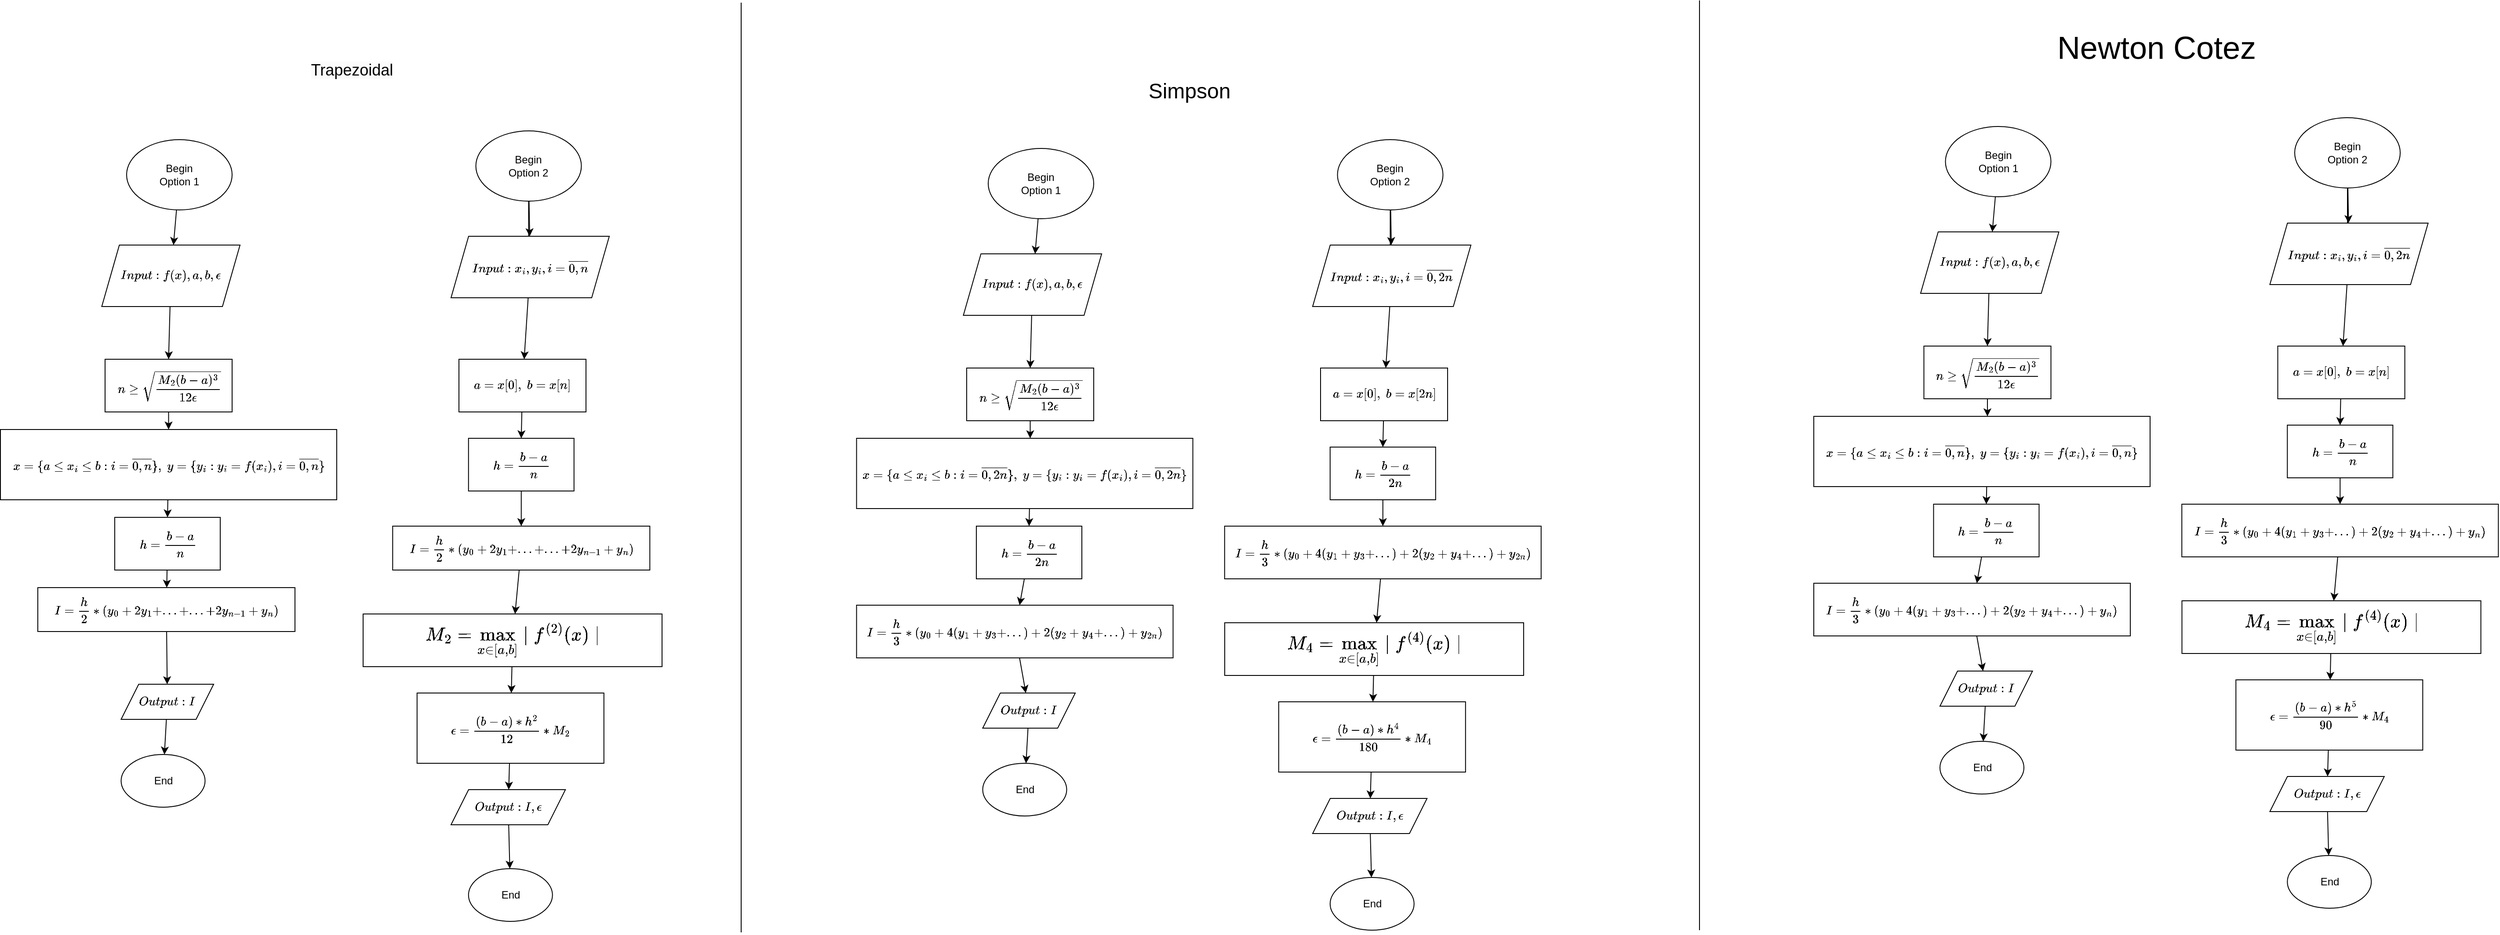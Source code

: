 <mxfile>
    <diagram id="3gUVh87vU8t4UT3Mn-3q" name="Page-1">
        <mxGraphModel dx="1491" dy="757" grid="1" gridSize="10" guides="1" tooltips="1" connect="1" arrows="1" fold="1" page="1" pageScale="1" pageWidth="850" pageHeight="1100" math="1" shadow="0">
            <root>
                <mxCell id="0"/>
                <mxCell id="1" parent="0"/>
                <mxCell id="3" value="" style="edgeStyle=none;html=1;fontSize=12;" edge="1" parent="1" source="4" target="6">
                    <mxGeometry relative="1" as="geometry"/>
                </mxCell>
                <mxCell id="4" value="Begin&lt;br&gt;Option 1" style="ellipse;whiteSpace=wrap;html=1;fontSize=12;" vertex="1" parent="1">
                    <mxGeometry x="101" y="160" width="120" height="80" as="geometry"/>
                </mxCell>
                <mxCell id="5" value="" style="edgeStyle=none;html=1;fontSize=12;entryX=0.5;entryY=0;entryDx=0;entryDy=0;" edge="1" parent="1" source="6" target="28">
                    <mxGeometry relative="1" as="geometry">
                        <mxPoint x="230" y="380" as="targetPoint"/>
                    </mxGeometry>
                </mxCell>
                <mxCell id="6" value="$$Input: f(x), a, b, \epsilon&lt;br&gt;$$" style="shape=parallelogram;perimeter=parallelogramPerimeter;whiteSpace=wrap;html=1;fixedSize=1;" vertex="1" parent="1">
                    <mxGeometry x="72.75" y="280" width="157.25" height="70" as="geometry"/>
                </mxCell>
                <mxCell id="33" style="edgeStyle=none;html=1;" edge="1" parent="1" source="24" target="26">
                    <mxGeometry relative="1" as="geometry"/>
                </mxCell>
                <mxCell id="24" value="$$h=\frac{b-a}{n}$$" style="whiteSpace=wrap;html=1;" vertex="1" parent="1">
                    <mxGeometry x="87.5" y="590" width="120" height="60" as="geometry"/>
                </mxCell>
                <mxCell id="38" value="" style="edgeStyle=none;html=1;" edge="1" parent="1" source="26" target="37">
                    <mxGeometry relative="1" as="geometry"/>
                </mxCell>
                <mxCell id="26" value="$$I = \frac{h}{2} * (y_0 + 2y_1 + ... + ... + 2y_{n-1} + y_n)$$" style="whiteSpace=wrap;html=1;" vertex="1" parent="1">
                    <mxGeometry y="670" width="292.5" height="50" as="geometry"/>
                </mxCell>
                <mxCell id="30" value="" style="edgeStyle=none;html=1;" edge="1" parent="1" source="28" target="29">
                    <mxGeometry relative="1" as="geometry"/>
                </mxCell>
                <mxCell id="28" value="$$n&amp;nbsp;\geq \sqrt{\frac{M_2(b-a)^3}{12\epsilon}}$$" style="rounded=0;whiteSpace=wrap;html=1;" vertex="1" parent="1">
                    <mxGeometry x="76.5" y="410" width="144.5" height="60" as="geometry"/>
                </mxCell>
                <mxCell id="32" style="edgeStyle=none;html=1;entryX=0.5;entryY=0;entryDx=0;entryDy=0;" edge="1" parent="1" source="29" target="24">
                    <mxGeometry relative="1" as="geometry"/>
                </mxCell>
                <mxCell id="29" value="&lt;span style=&quot;color: rgb(0, 0, 0); font-family: Helvetica; font-size: 12px; font-style: normal; font-variant-ligatures: normal; font-variant-caps: normal; font-weight: 400; letter-spacing: normal; orphans: 2; text-align: center; text-indent: 0px; text-transform: none; widows: 2; word-spacing: 0px; -webkit-text-stroke-width: 0px; background-color: rgb(251, 251, 251); text-decoration-thickness: initial; text-decoration-style: initial; text-decoration-color: initial; float: none; display: inline !important;&quot;&gt;$$x = \{a \leq x_i \leq b : i = \overline{0, n} \} , \;&lt;br&gt;&amp;nbsp;y = \{y_i : y_i = f(x_i), i = \overline{0, n}\} $$&lt;/span&gt;" style="rounded=0;whiteSpace=wrap;html=1;" vertex="1" parent="1">
                    <mxGeometry x="-42.5" y="490" width="382.5" height="80" as="geometry"/>
                </mxCell>
                <mxCell id="40" value="" style="edgeStyle=none;html=1;" edge="1" parent="1" source="37" target="39">
                    <mxGeometry relative="1" as="geometry"/>
                </mxCell>
                <mxCell id="37" value="$$Output: I$$" style="shape=parallelogram;perimeter=parallelogramPerimeter;whiteSpace=wrap;html=1;fixedSize=1;" vertex="1" parent="1">
                    <mxGeometry x="94.75" y="780" width="105.25" height="40" as="geometry"/>
                </mxCell>
                <mxCell id="39" value="End" style="ellipse;whiteSpace=wrap;html=1;" vertex="1" parent="1">
                    <mxGeometry x="94.75" y="860" width="95.5" height="60" as="geometry"/>
                </mxCell>
                <mxCell id="41" value="&lt;font style=&quot;font-size: 18px;&quot;&gt;&lt;br&gt;&lt;span style=&quot;color: rgb(0, 0, 0); font-family: Helvetica; font-style: normal; font-variant-ligatures: normal; font-variant-caps: normal; font-weight: 400; letter-spacing: normal; orphans: 2; text-align: center; text-indent: 0px; text-transform: none; widows: 2; word-spacing: 0px; -webkit-text-stroke-width: 0px; background-color: rgb(251, 251, 251); text-decoration-thickness: initial; text-decoration-style: initial; text-decoration-color: initial; float: none; display: inline !important;&quot;&gt;Trapezoidal&lt;/span&gt;&lt;br&gt;&lt;/font&gt;" style="text;html=1;strokeColor=none;fillColor=none;align=center;verticalAlign=middle;whiteSpace=wrap;rounded=0;" vertex="1" parent="1">
                    <mxGeometry x="290" y="30" width="135.25" height="80" as="geometry"/>
                </mxCell>
                <mxCell id="42" value="" style="edgeStyle=none;html=1;fontSize=12;" edge="1" parent="1" source="43" target="45">
                    <mxGeometry relative="1" as="geometry"/>
                </mxCell>
                <mxCell id="68" value="" style="edgeStyle=none;html=1;fontSize=18;" edge="1" parent="1" source="43">
                    <mxGeometry relative="1" as="geometry">
                        <mxPoint x="558.25" y="310" as="targetPoint"/>
                    </mxGeometry>
                </mxCell>
                <mxCell id="43" value="Begin&lt;br&gt;Option 2" style="ellipse;whiteSpace=wrap;html=1;fontSize=12;" vertex="1" parent="1">
                    <mxGeometry x="498.25" y="150" width="120" height="80" as="geometry"/>
                </mxCell>
                <mxCell id="69" value="" style="edgeStyle=none;html=1;fontSize=18;" edge="1" parent="1" source="45" target="61">
                    <mxGeometry relative="1" as="geometry"/>
                </mxCell>
                <mxCell id="45" value="$$Input: x_i,y_i,i=\overline{0,n}&lt;br&gt;$$" style="shape=parallelogram;perimeter=parallelogramPerimeter;whiteSpace=wrap;html=1;fixedSize=1;" vertex="1" parent="1">
                    <mxGeometry x="470" y="270" width="180" height="70" as="geometry"/>
                </mxCell>
                <mxCell id="56" style="edgeStyle=none;html=1;" edge="1" parent="1" source="57" target="59">
                    <mxGeometry relative="1" as="geometry"/>
                </mxCell>
                <mxCell id="57" value="$$h=\frac{b-a}{n}$$" style="whiteSpace=wrap;html=1;" vertex="1" parent="1">
                    <mxGeometry x="489.88" y="500" width="120" height="60" as="geometry"/>
                </mxCell>
                <mxCell id="75" value="" style="edgeStyle=none;html=1;fontSize=18;" edge="1" parent="1" source="59" target="70">
                    <mxGeometry relative="1" as="geometry"/>
                </mxCell>
                <mxCell id="59" value="$$I = \frac{h}{2} * (y_0 + 2y_1 + ... + ... + 2y_{n-1} + y_n)$$" style="whiteSpace=wrap;html=1;" vertex="1" parent="1">
                    <mxGeometry x="403.63" y="600" width="292.5" height="50" as="geometry"/>
                </mxCell>
                <mxCell id="60" value="" style="edgeStyle=none;html=1;entryX=0.5;entryY=0;entryDx=0;entryDy=0;" edge="1" parent="1" source="61" target="57">
                    <mxGeometry relative="1" as="geometry">
                        <mxPoint x="551.25" y="490" as="targetPoint"/>
                    </mxGeometry>
                </mxCell>
                <mxCell id="61" value="$$a = x[0], \; b = x[n]$$" style="rounded=0;whiteSpace=wrap;html=1;" vertex="1" parent="1">
                    <mxGeometry x="479" y="410" width="144.5" height="60" as="geometry"/>
                </mxCell>
                <mxCell id="64" value="" style="edgeStyle=none;html=1;" edge="1" parent="1" source="65" target="66">
                    <mxGeometry relative="1" as="geometry"/>
                </mxCell>
                <mxCell id="65" value="$$Output: I, \epsilon$$" style="shape=parallelogram;perimeter=parallelogramPerimeter;whiteSpace=wrap;html=1;fixedSize=1;" vertex="1" parent="1">
                    <mxGeometry x="470" y="900" width="130.12" height="40" as="geometry"/>
                </mxCell>
                <mxCell id="66" value="End" style="ellipse;whiteSpace=wrap;html=1;" vertex="1" parent="1">
                    <mxGeometry x="489.88" y="990" width="95.5" height="60" as="geometry"/>
                </mxCell>
                <mxCell id="76" value="" style="edgeStyle=none;html=1;fontSize=18;" edge="1" parent="1" source="70" target="74">
                    <mxGeometry relative="1" as="geometry"/>
                </mxCell>
                <mxCell id="70" value="$$M_2 = \max_{x \in [a, b]} \mid f^{(2)}(x) \mid$$" style="rounded=0;whiteSpace=wrap;html=1;fontSize=18;" vertex="1" parent="1">
                    <mxGeometry x="370" y="700" width="340" height="60" as="geometry"/>
                </mxCell>
                <mxCell id="77" value="" style="edgeStyle=none;html=1;fontSize=18;" edge="1" parent="1" source="74" target="65">
                    <mxGeometry relative="1" as="geometry"/>
                </mxCell>
                <mxCell id="74" value="&lt;span style=&quot;font-size: 12px;&quot;&gt;$$\epsilon =&amp;nbsp; \frac{(b-a)*h^2}{12}*M_2$$&lt;/span&gt;" style="rounded=0;whiteSpace=wrap;html=1;fontSize=18;" vertex="1" parent="1">
                    <mxGeometry x="431.38" y="790" width="212.51" height="80" as="geometry"/>
                </mxCell>
                <mxCell id="82" value="" style="edgeStyle=none;html=1;fontSize=12;" edge="1" parent="1" source="83" target="85">
                    <mxGeometry relative="1" as="geometry"/>
                </mxCell>
                <mxCell id="83" value="Begin&lt;br&gt;Option 1" style="ellipse;whiteSpace=wrap;html=1;fontSize=12;" vertex="1" parent="1">
                    <mxGeometry x="1081" y="170" width="120" height="80" as="geometry"/>
                </mxCell>
                <mxCell id="84" value="" style="edgeStyle=none;html=1;fontSize=12;entryX=0.5;entryY=0;entryDx=0;entryDy=0;" edge="1" parent="1" source="85" target="91">
                    <mxGeometry relative="1" as="geometry">
                        <mxPoint x="1210" y="390" as="targetPoint"/>
                    </mxGeometry>
                </mxCell>
                <mxCell id="85" value="$$Input: f(x), a, b, \epsilon&lt;br&gt;$$" style="shape=parallelogram;perimeter=parallelogramPerimeter;whiteSpace=wrap;html=1;fixedSize=1;" vertex="1" parent="1">
                    <mxGeometry x="1052.75" y="290" width="157.25" height="70" as="geometry"/>
                </mxCell>
                <mxCell id="86" style="edgeStyle=none;html=1;" edge="1" parent="1" source="87" target="89">
                    <mxGeometry relative="1" as="geometry"/>
                </mxCell>
                <mxCell id="87" value="$$h=\frac{b-a}{2n}$$" style="whiteSpace=wrap;html=1;" vertex="1" parent="1">
                    <mxGeometry x="1067.5" y="600" width="120" height="60" as="geometry"/>
                </mxCell>
                <mxCell id="88" value="" style="edgeStyle=none;html=1;" edge="1" parent="1" source="89" target="94">
                    <mxGeometry relative="1" as="geometry"/>
                </mxCell>
                <mxCell id="89" value="$$I = \frac{h}{3} * (y_0 + 4(y_1 + y_3 + ... ) + 2(y_2 + y_4 + ... ) + y_{2n})$$" style="whiteSpace=wrap;html=1;" vertex="1" parent="1">
                    <mxGeometry x="931.25" y="690" width="360" height="60" as="geometry"/>
                </mxCell>
                <mxCell id="90" value="" style="edgeStyle=none;html=1;" edge="1" parent="1" source="91">
                    <mxGeometry relative="1" as="geometry">
                        <mxPoint x="1128.75" y="500" as="targetPoint"/>
                    </mxGeometry>
                </mxCell>
                <mxCell id="91" value="$$n&amp;nbsp;\geq \sqrt{\frac{M_2(b-a)^3}{12\epsilon}}$$" style="rounded=0;whiteSpace=wrap;html=1;" vertex="1" parent="1">
                    <mxGeometry x="1056.5" y="420" width="144.5" height="60" as="geometry"/>
                </mxCell>
                <mxCell id="92" style="edgeStyle=none;html=1;entryX=0.5;entryY=0;entryDx=0;entryDy=0;" edge="1" parent="1" target="87">
                    <mxGeometry relative="1" as="geometry">
                        <mxPoint x="1127.917" y="580" as="sourcePoint"/>
                    </mxGeometry>
                </mxCell>
                <mxCell id="93" value="" style="edgeStyle=none;html=1;" edge="1" parent="1" source="94" target="95">
                    <mxGeometry relative="1" as="geometry"/>
                </mxCell>
                <mxCell id="94" value="$$Output: I$$" style="shape=parallelogram;perimeter=parallelogramPerimeter;whiteSpace=wrap;html=1;fixedSize=1;" vertex="1" parent="1">
                    <mxGeometry x="1074.75" y="790" width="105.25" height="40" as="geometry"/>
                </mxCell>
                <mxCell id="95" value="End" style="ellipse;whiteSpace=wrap;html=1;" vertex="1" parent="1">
                    <mxGeometry x="1074.75" y="870" width="95.5" height="60" as="geometry"/>
                </mxCell>
                <mxCell id="96" value="" style="edgeStyle=none;html=1;fontSize=12;" edge="1" parent="1" source="98" target="100">
                    <mxGeometry relative="1" as="geometry"/>
                </mxCell>
                <mxCell id="97" value="" style="edgeStyle=none;html=1;fontSize=18;" edge="1" parent="1" source="98">
                    <mxGeometry relative="1" as="geometry">
                        <mxPoint x="1538.25" y="320" as="targetPoint"/>
                    </mxGeometry>
                </mxCell>
                <mxCell id="98" value="Begin&lt;br&gt;Option 2" style="ellipse;whiteSpace=wrap;html=1;fontSize=12;" vertex="1" parent="1">
                    <mxGeometry x="1478.25" y="160" width="120" height="80" as="geometry"/>
                </mxCell>
                <mxCell id="99" value="" style="edgeStyle=none;html=1;fontSize=18;" edge="1" parent="1" source="100" target="106">
                    <mxGeometry relative="1" as="geometry"/>
                </mxCell>
                <mxCell id="100" value="$$Input: x_i,y_i,i=\overline{0,2n}&lt;br&gt;$$" style="shape=parallelogram;perimeter=parallelogramPerimeter;whiteSpace=wrap;html=1;fixedSize=1;" vertex="1" parent="1">
                    <mxGeometry x="1450" y="280" width="180" height="70" as="geometry"/>
                </mxCell>
                <mxCell id="101" style="edgeStyle=none;html=1;entryX=0.5;entryY=0;entryDx=0;entryDy=0;" edge="1" parent="1" source="102" target="118">
                    <mxGeometry relative="1" as="geometry">
                        <mxPoint x="1529.88" y="610" as="targetPoint"/>
                    </mxGeometry>
                </mxCell>
                <mxCell id="102" value="$$h=\frac{b-a}{2n}$$" style="whiteSpace=wrap;html=1;" vertex="1" parent="1">
                    <mxGeometry x="1469.88" y="510" width="120" height="60" as="geometry"/>
                </mxCell>
                <mxCell id="105" value="" style="edgeStyle=none;html=1;entryX=0.5;entryY=0;entryDx=0;entryDy=0;" edge="1" parent="1" source="106" target="102">
                    <mxGeometry relative="1" as="geometry">
                        <mxPoint x="1531.25" y="500" as="targetPoint"/>
                    </mxGeometry>
                </mxCell>
                <mxCell id="106" value="$$a = x[0], \; b = x[2n]$$" style="rounded=0;whiteSpace=wrap;html=1;" vertex="1" parent="1">
                    <mxGeometry x="1459" y="420" width="144.5" height="60" as="geometry"/>
                </mxCell>
                <mxCell id="107" value="" style="edgeStyle=none;html=1;" edge="1" parent="1" source="108" target="109">
                    <mxGeometry relative="1" as="geometry"/>
                </mxCell>
                <mxCell id="108" value="$$Output: I, \epsilon$$" style="shape=parallelogram;perimeter=parallelogramPerimeter;whiteSpace=wrap;html=1;fixedSize=1;" vertex="1" parent="1">
                    <mxGeometry x="1450" y="910" width="130.12" height="40" as="geometry"/>
                </mxCell>
                <mxCell id="109" value="End" style="ellipse;whiteSpace=wrap;html=1;" vertex="1" parent="1">
                    <mxGeometry x="1469.88" y="1000" width="95.5" height="60" as="geometry"/>
                </mxCell>
                <mxCell id="110" value="" style="edgeStyle=none;html=1;fontSize=18;" edge="1" parent="1" source="111" target="113">
                    <mxGeometry relative="1" as="geometry"/>
                </mxCell>
                <mxCell id="111" value="$$M_4 = \max_{x \in [a, b]} \mid f^{(4)}(x) \mid$$" style="rounded=0;whiteSpace=wrap;html=1;fontSize=18;" vertex="1" parent="1">
                    <mxGeometry x="1350" y="710" width="340" height="60" as="geometry"/>
                </mxCell>
                <mxCell id="112" value="" style="edgeStyle=none;html=1;fontSize=18;" edge="1" parent="1" source="113" target="108">
                    <mxGeometry relative="1" as="geometry"/>
                </mxCell>
                <mxCell id="113" value="&lt;span style=&quot;font-size: 12px;&quot;&gt;$$\epsilon =&amp;nbsp; \frac{(b-a)*h^4}{180}*M_4$$&lt;/span&gt;" style="rounded=0;whiteSpace=wrap;html=1;fontSize=18;" vertex="1" parent="1">
                    <mxGeometry x="1411.38" y="800" width="212.51" height="80" as="geometry"/>
                </mxCell>
                <mxCell id="114" value="&lt;span style=&quot;color: rgb(0, 0, 0); font-family: Helvetica; font-size: 12px; font-style: normal; font-variant-ligatures: normal; font-variant-caps: normal; font-weight: 400; letter-spacing: normal; orphans: 2; text-align: center; text-indent: 0px; text-transform: none; widows: 2; word-spacing: 0px; -webkit-text-stroke-width: 0px; background-color: rgb(251, 251, 251); text-decoration-thickness: initial; text-decoration-style: initial; text-decoration-color: initial; float: none; display: inline !important;&quot;&gt;$$x = \{a \leq x_i \leq b : i = \overline{0, 2n} \} , \;&lt;br&gt;&amp;nbsp;y = \{y_i : y_i = f(x_i), i = \overline{0, 2n}\} $$&lt;/span&gt;" style="rounded=0;whiteSpace=wrap;html=1;" vertex="1" parent="1">
                    <mxGeometry x="931.25" y="500" width="382.5" height="80" as="geometry"/>
                </mxCell>
                <mxCell id="115" value="" style="endArrow=none;html=1;fontSize=18;" edge="1" parent="1">
                    <mxGeometry width="50" height="50" relative="1" as="geometry">
                        <mxPoint x="800" y="1062.462" as="sourcePoint"/>
                        <mxPoint x="800" y="4.0" as="targetPoint"/>
                    </mxGeometry>
                </mxCell>
                <mxCell id="116" value="" style="endArrow=none;html=1;fontSize=18;" edge="1" parent="1">
                    <mxGeometry width="50" height="50" relative="1" as="geometry">
                        <mxPoint x="1890" y="1060.002" as="sourcePoint"/>
                        <mxPoint x="1890" y="1.54" as="targetPoint"/>
                    </mxGeometry>
                </mxCell>
                <mxCell id="117" value="&lt;font style=&quot;font-size: 24px;&quot;&gt;Simpson&lt;/font&gt;" style="text;html=1;strokeColor=none;fillColor=none;align=center;verticalAlign=middle;whiteSpace=wrap;rounded=0;fontSize=18;" vertex="1" parent="1">
                    <mxGeometry x="1280" y="90" width="60" height="30" as="geometry"/>
                </mxCell>
                <mxCell id="120" value="" style="edgeStyle=none;html=1;fontSize=24;" edge="1" parent="1" source="118" target="111">
                    <mxGeometry relative="1" as="geometry"/>
                </mxCell>
                <mxCell id="118" value="$$I = \frac{h}{3} * (y_0 + 4(y_1 + y_3 + ... ) + 2(y_2 + y_4 + ... ) + y_{2n})$$" style="whiteSpace=wrap;html=1;" vertex="1" parent="1">
                    <mxGeometry x="1349.88" y="600" width="360" height="60" as="geometry"/>
                </mxCell>
                <mxCell id="121" value="" style="edgeStyle=none;html=1;fontSize=12;" edge="1" parent="1" source="122" target="124">
                    <mxGeometry relative="1" as="geometry"/>
                </mxCell>
                <mxCell id="122" value="Begin&lt;br&gt;Option 1" style="ellipse;whiteSpace=wrap;html=1;fontSize=12;" vertex="1" parent="1">
                    <mxGeometry x="2169.75" y="145" width="120" height="80" as="geometry"/>
                </mxCell>
                <mxCell id="123" value="" style="edgeStyle=none;html=1;fontSize=12;entryX=0.5;entryY=0;entryDx=0;entryDy=0;" edge="1" parent="1" source="124" target="130">
                    <mxGeometry relative="1" as="geometry">
                        <mxPoint x="2298.75" y="365" as="targetPoint"/>
                    </mxGeometry>
                </mxCell>
                <mxCell id="124" value="$$Input: f(x), a, b, \epsilon&lt;br&gt;$$" style="shape=parallelogram;perimeter=parallelogramPerimeter;whiteSpace=wrap;html=1;fixedSize=1;" vertex="1" parent="1">
                    <mxGeometry x="2141.5" y="265" width="157.25" height="70" as="geometry"/>
                </mxCell>
                <mxCell id="125" style="edgeStyle=none;html=1;" edge="1" parent="1" source="126" target="128">
                    <mxGeometry relative="1" as="geometry"/>
                </mxCell>
                <mxCell id="126" value="$$h=\frac{b-a}{n}$$" style="whiteSpace=wrap;html=1;" vertex="1" parent="1">
                    <mxGeometry x="2156.25" y="575" width="120" height="60" as="geometry"/>
                </mxCell>
                <mxCell id="127" value="" style="edgeStyle=none;html=1;" edge="1" parent="1" source="128" target="133">
                    <mxGeometry relative="1" as="geometry"/>
                </mxCell>
                <mxCell id="128" value="$$I = \frac{h}{3} * (y_0 + 4(y_1 + y_3 + ... ) + 2(y_2 + y_4 + ... ) + y_{n})$$" style="whiteSpace=wrap;html=1;" vertex="1" parent="1">
                    <mxGeometry x="2020" y="665" width="360" height="60" as="geometry"/>
                </mxCell>
                <mxCell id="129" value="" style="edgeStyle=none;html=1;" edge="1" parent="1" source="130">
                    <mxGeometry relative="1" as="geometry">
                        <mxPoint x="2217.5" y="475" as="targetPoint"/>
                    </mxGeometry>
                </mxCell>
                <mxCell id="130" value="$$n&amp;nbsp;\geq \sqrt{\frac{M_2(b-a)^3}{12\epsilon}}$$" style="rounded=0;whiteSpace=wrap;html=1;" vertex="1" parent="1">
                    <mxGeometry x="2145.25" y="395" width="144.5" height="60" as="geometry"/>
                </mxCell>
                <mxCell id="131" style="edgeStyle=none;html=1;entryX=0.5;entryY=0;entryDx=0;entryDy=0;" edge="1" parent="1" target="126">
                    <mxGeometry relative="1" as="geometry">
                        <mxPoint x="2216.667" y="555" as="sourcePoint"/>
                    </mxGeometry>
                </mxCell>
                <mxCell id="132" value="" style="edgeStyle=none;html=1;" edge="1" parent="1" source="133" target="134">
                    <mxGeometry relative="1" as="geometry"/>
                </mxCell>
                <mxCell id="133" value="$$Output: I$$" style="shape=parallelogram;perimeter=parallelogramPerimeter;whiteSpace=wrap;html=1;fixedSize=1;" vertex="1" parent="1">
                    <mxGeometry x="2163.5" y="765" width="105.25" height="40" as="geometry"/>
                </mxCell>
                <mxCell id="134" value="End" style="ellipse;whiteSpace=wrap;html=1;" vertex="1" parent="1">
                    <mxGeometry x="2163.5" y="845" width="95.5" height="60" as="geometry"/>
                </mxCell>
                <mxCell id="135" value="" style="edgeStyle=none;html=1;fontSize=12;" edge="1" parent="1" source="137" target="139">
                    <mxGeometry relative="1" as="geometry"/>
                </mxCell>
                <mxCell id="136" value="" style="edgeStyle=none;html=1;fontSize=18;" edge="1" parent="1" source="137">
                    <mxGeometry relative="1" as="geometry">
                        <mxPoint x="2627" y="295" as="targetPoint"/>
                    </mxGeometry>
                </mxCell>
                <mxCell id="137" value="Begin&lt;br&gt;Option 2" style="ellipse;whiteSpace=wrap;html=1;fontSize=12;" vertex="1" parent="1">
                    <mxGeometry x="2567" y="135" width="120" height="80" as="geometry"/>
                </mxCell>
                <mxCell id="138" value="" style="edgeStyle=none;html=1;fontSize=18;" edge="1" parent="1" source="139" target="143">
                    <mxGeometry relative="1" as="geometry"/>
                </mxCell>
                <mxCell id="139" value="$$Input: x_i,y_i,i=\overline{0,2n}&lt;br&gt;$$" style="shape=parallelogram;perimeter=parallelogramPerimeter;whiteSpace=wrap;html=1;fixedSize=1;" vertex="1" parent="1">
                    <mxGeometry x="2538.75" y="255" width="180" height="70" as="geometry"/>
                </mxCell>
                <mxCell id="140" style="edgeStyle=none;html=1;entryX=0.5;entryY=0;entryDx=0;entryDy=0;" edge="1" parent="1" source="141" target="154">
                    <mxGeometry relative="1" as="geometry">
                        <mxPoint x="2618.63" y="585" as="targetPoint"/>
                    </mxGeometry>
                </mxCell>
                <mxCell id="141" value="$$h=\frac{b-a}{n}$$" style="whiteSpace=wrap;html=1;" vertex="1" parent="1">
                    <mxGeometry x="2558.63" y="485" width="120" height="60" as="geometry"/>
                </mxCell>
                <mxCell id="142" value="" style="edgeStyle=none;html=1;entryX=0.5;entryY=0;entryDx=0;entryDy=0;" edge="1" parent="1" source="143" target="141">
                    <mxGeometry relative="1" as="geometry">
                        <mxPoint x="2620" y="475" as="targetPoint"/>
                    </mxGeometry>
                </mxCell>
                <mxCell id="143" value="$$a = x[0], \; b = x[n]$$" style="rounded=0;whiteSpace=wrap;html=1;" vertex="1" parent="1">
                    <mxGeometry x="2547.75" y="395" width="144.5" height="60" as="geometry"/>
                </mxCell>
                <mxCell id="144" value="" style="edgeStyle=none;html=1;" edge="1" parent="1" source="145" target="146">
                    <mxGeometry relative="1" as="geometry"/>
                </mxCell>
                <mxCell id="145" value="$$Output: I, \epsilon$$" style="shape=parallelogram;perimeter=parallelogramPerimeter;whiteSpace=wrap;html=1;fixedSize=1;" vertex="1" parent="1">
                    <mxGeometry x="2538.75" y="885" width="130.12" height="40" as="geometry"/>
                </mxCell>
                <mxCell id="146" value="End" style="ellipse;whiteSpace=wrap;html=1;" vertex="1" parent="1">
                    <mxGeometry x="2558.63" y="975" width="95.5" height="60" as="geometry"/>
                </mxCell>
                <mxCell id="147" value="" style="edgeStyle=none;html=1;fontSize=18;" edge="1" parent="1" source="148" target="150">
                    <mxGeometry relative="1" as="geometry"/>
                </mxCell>
                <mxCell id="148" value="$$M_4 = \max_{x \in [a, b]} \mid f^{(4)}(x) \mid$$" style="rounded=0;whiteSpace=wrap;html=1;fontSize=18;" vertex="1" parent="1">
                    <mxGeometry x="2438.75" y="685" width="340" height="60" as="geometry"/>
                </mxCell>
                <mxCell id="149" value="" style="edgeStyle=none;html=1;fontSize=18;" edge="1" parent="1" source="150" target="145">
                    <mxGeometry relative="1" as="geometry"/>
                </mxCell>
                <mxCell id="150" value="&lt;span style=&quot;font-size: 12px;&quot;&gt;$$\epsilon =&amp;nbsp; \frac{(b-a)*h^5}{90}*M_4$$&lt;/span&gt;" style="rounded=0;whiteSpace=wrap;html=1;fontSize=18;" vertex="1" parent="1">
                    <mxGeometry x="2500.13" y="775" width="212.51" height="80" as="geometry"/>
                </mxCell>
                <mxCell id="151" value="&lt;span style=&quot;color: rgb(0, 0, 0); font-family: Helvetica; font-size: 12px; font-style: normal; font-variant-ligatures: normal; font-variant-caps: normal; font-weight: 400; letter-spacing: normal; orphans: 2; text-align: center; text-indent: 0px; text-transform: none; widows: 2; word-spacing: 0px; -webkit-text-stroke-width: 0px; background-color: rgb(251, 251, 251); text-decoration-thickness: initial; text-decoration-style: initial; text-decoration-color: initial; float: none; display: inline !important;&quot;&gt;$$x = \{a \leq x_i \leq b : i = \overline{0, n} \} , \;&lt;br&gt;&amp;nbsp;y = \{y_i : y_i = f(x_i), i = \overline{0, n}\} $$&lt;/span&gt;" style="rounded=0;whiteSpace=wrap;html=1;" vertex="1" parent="1">
                    <mxGeometry x="2020" y="475" width="382.5" height="80" as="geometry"/>
                </mxCell>
                <mxCell id="152" value="&lt;font style=&quot;font-size: 36px;&quot;&gt;Newton Cotez&lt;/font&gt;" style="text;html=1;strokeColor=none;fillColor=none;align=center;verticalAlign=middle;whiteSpace=wrap;rounded=0;fontSize=18;" vertex="1" parent="1">
                    <mxGeometry x="2270" y="40" width="280" height="30" as="geometry"/>
                </mxCell>
                <mxCell id="153" value="" style="edgeStyle=none;html=1;fontSize=24;" edge="1" parent="1" source="154" target="148">
                    <mxGeometry relative="1" as="geometry"/>
                </mxCell>
                <mxCell id="154" value="$$I = \frac{h}{3} * (y_0 + 4(y_1 + y_3 + ... ) + 2(y_2 + y_4 + ... ) + y_{n})$$" style="whiteSpace=wrap;html=1;" vertex="1" parent="1">
                    <mxGeometry x="2438.63" y="575" width="360" height="60" as="geometry"/>
                </mxCell>
            </root>
        </mxGraphModel>
    </diagram>
</mxfile>